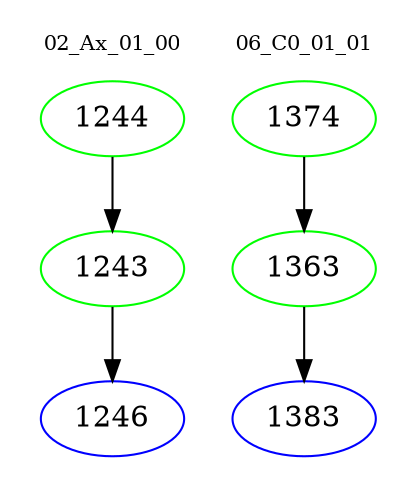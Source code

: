 digraph{
subgraph cluster_0 {
color = white
label = "02_Ax_01_00";
fontsize=10;
T0_1244 [label="1244", color="green"]
T0_1244 -> T0_1243 [color="black"]
T0_1243 [label="1243", color="green"]
T0_1243 -> T0_1246 [color="black"]
T0_1246 [label="1246", color="blue"]
}
subgraph cluster_1 {
color = white
label = "06_C0_01_01";
fontsize=10;
T1_1374 [label="1374", color="green"]
T1_1374 -> T1_1363 [color="black"]
T1_1363 [label="1363", color="green"]
T1_1363 -> T1_1383 [color="black"]
T1_1383 [label="1383", color="blue"]
}
}
